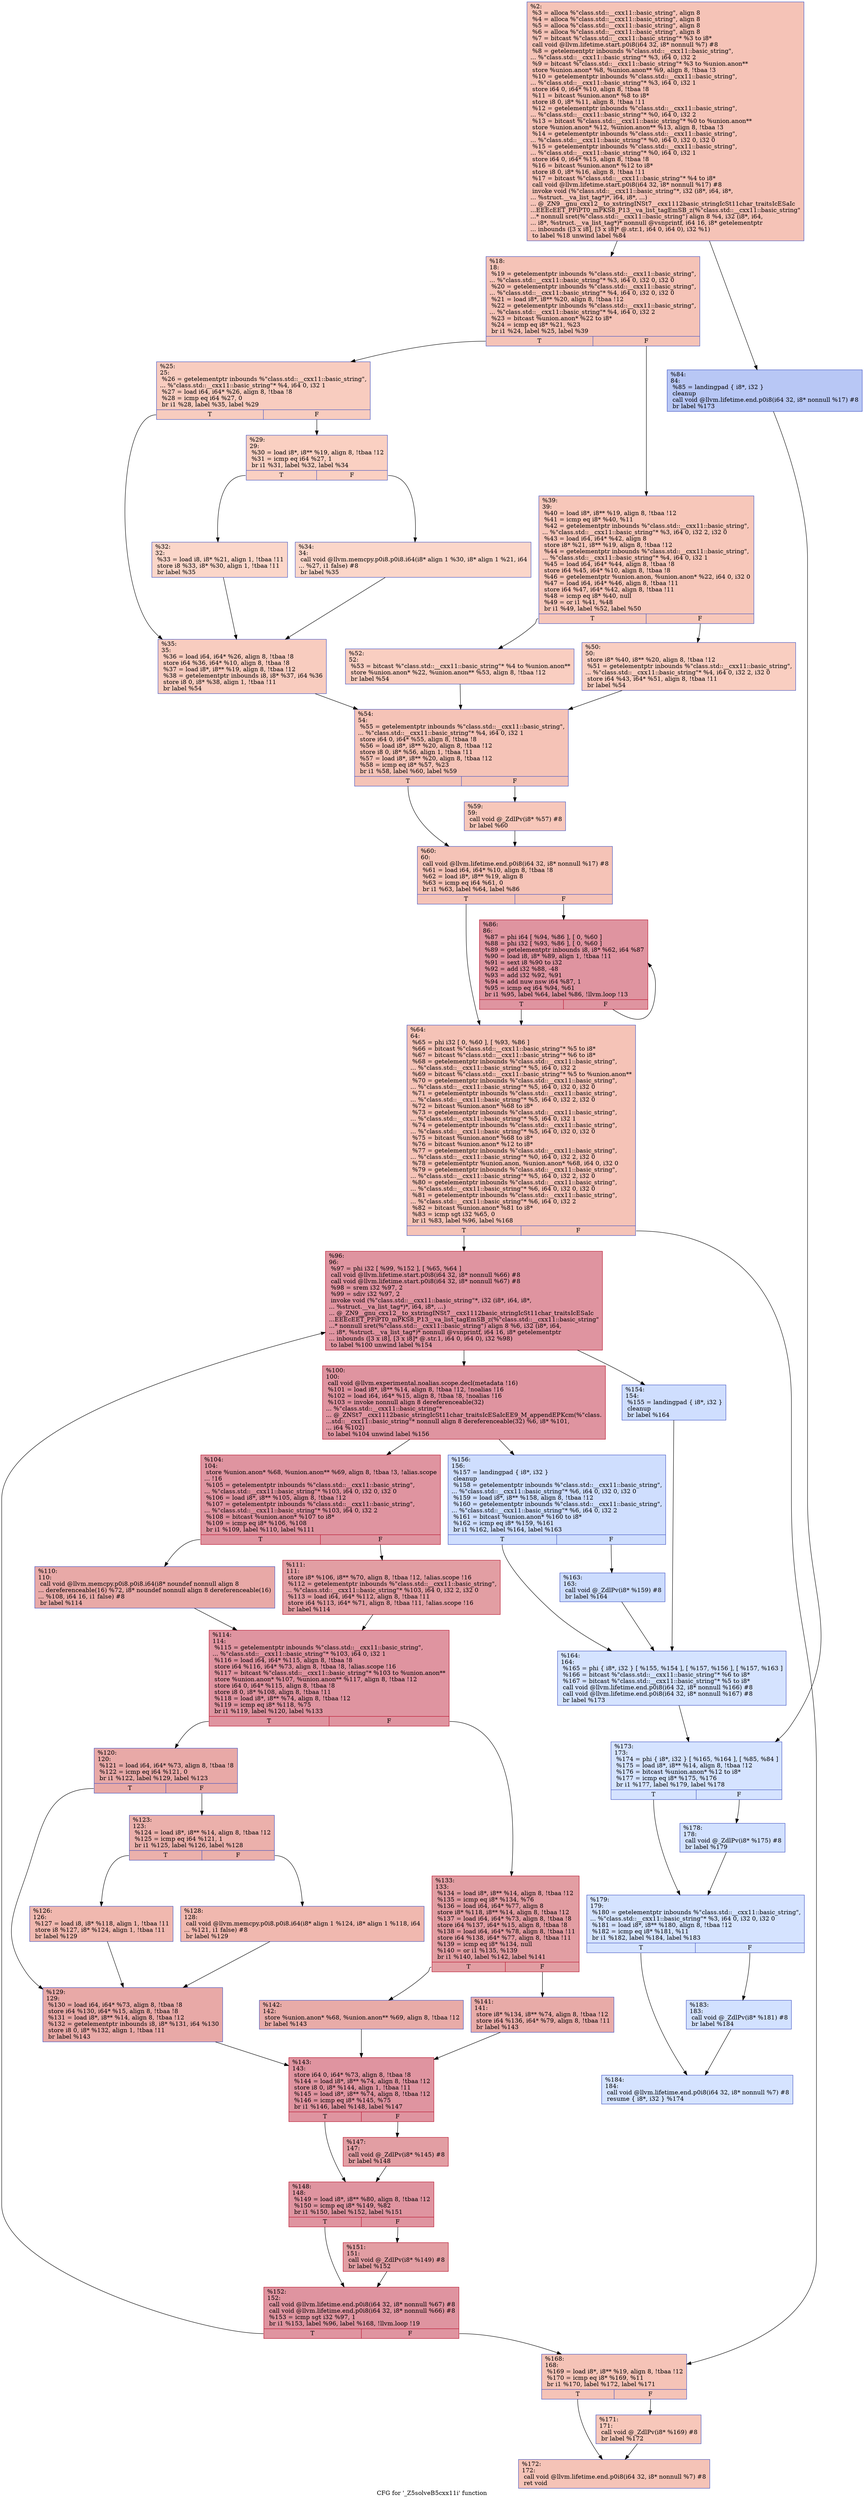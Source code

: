digraph "CFG for '_Z5solveB5cxx11i' function" {
	label="CFG for '_Z5solveB5cxx11i' function";

	Node0x55a9fb8dc350 [shape=record,color="#3d50c3ff", style=filled, fillcolor="#e8765c70",label="{%2:\l  %3 = alloca %\"class.std::__cxx11::basic_string\", align 8\l  %4 = alloca %\"class.std::__cxx11::basic_string\", align 8\l  %5 = alloca %\"class.std::__cxx11::basic_string\", align 8\l  %6 = alloca %\"class.std::__cxx11::basic_string\", align 8\l  %7 = bitcast %\"class.std::__cxx11::basic_string\"* %3 to i8*\l  call void @llvm.lifetime.start.p0i8(i64 32, i8* nonnull %7) #8\l  %8 = getelementptr inbounds %\"class.std::__cxx11::basic_string\",\l... %\"class.std::__cxx11::basic_string\"* %3, i64 0, i32 2\l  %9 = bitcast %\"class.std::__cxx11::basic_string\"* %3 to %union.anon**\l  store %union.anon* %8, %union.anon** %9, align 8, !tbaa !3\l  %10 = getelementptr inbounds %\"class.std::__cxx11::basic_string\",\l... %\"class.std::__cxx11::basic_string\"* %3, i64 0, i32 1\l  store i64 0, i64* %10, align 8, !tbaa !8\l  %11 = bitcast %union.anon* %8 to i8*\l  store i8 0, i8* %11, align 8, !tbaa !11\l  %12 = getelementptr inbounds %\"class.std::__cxx11::basic_string\",\l... %\"class.std::__cxx11::basic_string\"* %0, i64 0, i32 2\l  %13 = bitcast %\"class.std::__cxx11::basic_string\"* %0 to %union.anon**\l  store %union.anon* %12, %union.anon** %13, align 8, !tbaa !3\l  %14 = getelementptr inbounds %\"class.std::__cxx11::basic_string\",\l... %\"class.std::__cxx11::basic_string\"* %0, i64 0, i32 0, i32 0\l  %15 = getelementptr inbounds %\"class.std::__cxx11::basic_string\",\l... %\"class.std::__cxx11::basic_string\"* %0, i64 0, i32 1\l  store i64 0, i64* %15, align 8, !tbaa !8\l  %16 = bitcast %union.anon* %12 to i8*\l  store i8 0, i8* %16, align 8, !tbaa !11\l  %17 = bitcast %\"class.std::__cxx11::basic_string\"* %4 to i8*\l  call void @llvm.lifetime.start.p0i8(i64 32, i8* nonnull %17) #8\l  invoke void (%\"class.std::__cxx11::basic_string\"*, i32 (i8*, i64, i8*,\l... %struct.__va_list_tag*)*, i64, i8*, ...)\l... @_ZN9__gnu_cxx12__to_xstringINSt7__cxx1112basic_stringIcSt11char_traitsIcESaIc\l...EEEcEET_PFiPT0_mPKS8_P13__va_list_tagEmSB_z(%\"class.std::__cxx11::basic_string\"\l...* nonnull sret(%\"class.std::__cxx11::basic_string\") align 8 %4, i32 (i8*, i64,\l... i8*, %struct.__va_list_tag*)* nonnull @vsnprintf, i64 16, i8* getelementptr\l... inbounds ([3 x i8], [3 x i8]* @.str.1, i64 0, i64 0), i32 %1)\l          to label %18 unwind label %84\l}"];
	Node0x55a9fb8dc350 -> Node0x55a9fb8dfbb0;
	Node0x55a9fb8dc350 -> Node0x55a9fb8dfc40;
	Node0x55a9fb8dfbb0 [shape=record,color="#3d50c3ff", style=filled, fillcolor="#e8765c70",label="{%18:\l18:                                               \l  %19 = getelementptr inbounds %\"class.std::__cxx11::basic_string\",\l... %\"class.std::__cxx11::basic_string\"* %3, i64 0, i32 0, i32 0\l  %20 = getelementptr inbounds %\"class.std::__cxx11::basic_string\",\l... %\"class.std::__cxx11::basic_string\"* %4, i64 0, i32 0, i32 0\l  %21 = load i8*, i8** %20, align 8, !tbaa !12\l  %22 = getelementptr inbounds %\"class.std::__cxx11::basic_string\",\l... %\"class.std::__cxx11::basic_string\"* %4, i64 0, i32 2\l  %23 = bitcast %union.anon* %22 to i8*\l  %24 = icmp eq i8* %21, %23\l  br i1 %24, label %25, label %39\l|{<s0>T|<s1>F}}"];
	Node0x55a9fb8dfbb0:s0 -> Node0x55a9fb8e0290;
	Node0x55a9fb8dfbb0:s1 -> Node0x55a9fb8e0320;
	Node0x55a9fb8e0290 [shape=record,color="#3d50c3ff", style=filled, fillcolor="#f08b6e70",label="{%25:\l25:                                               \l  %26 = getelementptr inbounds %\"class.std::__cxx11::basic_string\",\l... %\"class.std::__cxx11::basic_string\"* %4, i64 0, i32 1\l  %27 = load i64, i64* %26, align 8, !tbaa !8\l  %28 = icmp eq i64 %27, 0\l  br i1 %28, label %35, label %29\l|{<s0>T|<s1>F}}"];
	Node0x55a9fb8e0290:s0 -> Node0x55a9fb8e0620;
	Node0x55a9fb8e0290:s1 -> Node0x55a9fb8e0670;
	Node0x55a9fb8e0670 [shape=record,color="#3d50c3ff", style=filled, fillcolor="#f3947570",label="{%29:\l29:                                               \l  %30 = load i8*, i8** %19, align 8, !tbaa !12\l  %31 = icmp eq i64 %27, 1\l  br i1 %31, label %32, label %34\l|{<s0>T|<s1>F}}"];
	Node0x55a9fb8e0670:s0 -> Node0x55a9fb8e0ef0;
	Node0x55a9fb8e0670:s1 -> Node0x55a9fb8e0f40;
	Node0x55a9fb8e0ef0 [shape=record,color="#3d50c3ff", style=filled, fillcolor="#f6a38570",label="{%32:\l32:                                               \l  %33 = load i8, i8* %21, align 1, !tbaa !11\l  store i8 %33, i8* %30, align 1, !tbaa !11\l  br label %35\l}"];
	Node0x55a9fb8e0ef0 -> Node0x55a9fb8e0620;
	Node0x55a9fb8e0f40 [shape=record,color="#3d50c3ff", style=filled, fillcolor="#f6a38570",label="{%34:\l34:                                               \l  call void @llvm.memcpy.p0i8.p0i8.i64(i8* align 1 %30, i8* align 1 %21, i64\l... %27, i1 false) #8\l  br label %35\l}"];
	Node0x55a9fb8e0f40 -> Node0x55a9fb8e0620;
	Node0x55a9fb8e0620 [shape=record,color="#3d50c3ff", style=filled, fillcolor="#f08b6e70",label="{%35:\l35:                                               \l  %36 = load i64, i64* %26, align 8, !tbaa !8\l  store i64 %36, i64* %10, align 8, !tbaa !8\l  %37 = load i8*, i8** %19, align 8, !tbaa !12\l  %38 = getelementptr inbounds i8, i8* %37, i64 %36\l  store i8 0, i8* %38, align 1, !tbaa !11\l  br label %54\l}"];
	Node0x55a9fb8e0620 -> Node0x55a9fb8e1a50;
	Node0x55a9fb8e0320 [shape=record,color="#3d50c3ff", style=filled, fillcolor="#ec7f6370",label="{%39:\l39:                                               \l  %40 = load i8*, i8** %19, align 8, !tbaa !12\l  %41 = icmp eq i8* %40, %11\l  %42 = getelementptr inbounds %\"class.std::__cxx11::basic_string\",\l... %\"class.std::__cxx11::basic_string\"* %3, i64 0, i32 2, i32 0\l  %43 = load i64, i64* %42, align 8\l  store i8* %21, i8** %19, align 8, !tbaa !12\l  %44 = getelementptr inbounds %\"class.std::__cxx11::basic_string\",\l... %\"class.std::__cxx11::basic_string\"* %4, i64 0, i32 1\l  %45 = load i64, i64* %44, align 8, !tbaa !8\l  store i64 %45, i64* %10, align 8, !tbaa !8\l  %46 = getelementptr %union.anon, %union.anon* %22, i64 0, i32 0\l  %47 = load i64, i64* %46, align 8, !tbaa !11\l  store i64 %47, i64* %42, align 8, !tbaa !11\l  %48 = icmp eq i8* %40, null\l  %49 = or i1 %41, %48\l  br i1 %49, label %52, label %50\l|{<s0>T|<s1>F}}"];
	Node0x55a9fb8e0320:s0 -> Node0x55a9fb8e21b0;
	Node0x55a9fb8e0320:s1 -> Node0x55a9fb8e2200;
	Node0x55a9fb8e2200 [shape=record,color="#3d50c3ff", style=filled, fillcolor="#f2907270",label="{%50:\l50:                                               \l  store i8* %40, i8** %20, align 8, !tbaa !12\l  %51 = getelementptr inbounds %\"class.std::__cxx11::basic_string\",\l... %\"class.std::__cxx11::basic_string\"* %4, i64 0, i32 2, i32 0\l  store i64 %43, i64* %51, align 8, !tbaa !11\l  br label %54\l}"];
	Node0x55a9fb8e2200 -> Node0x55a9fb8e1a50;
	Node0x55a9fb8e21b0 [shape=record,color="#3d50c3ff", style=filled, fillcolor="#f2907270",label="{%52:\l52:                                               \l  %53 = bitcast %\"class.std::__cxx11::basic_string\"* %4 to %union.anon**\l  store %union.anon* %22, %union.anon** %53, align 8, !tbaa !12\l  br label %54\l}"];
	Node0x55a9fb8e21b0 -> Node0x55a9fb8e1a50;
	Node0x55a9fb8e1a50 [shape=record,color="#3d50c3ff", style=filled, fillcolor="#e8765c70",label="{%54:\l54:                                               \l  %55 = getelementptr inbounds %\"class.std::__cxx11::basic_string\",\l... %\"class.std::__cxx11::basic_string\"* %4, i64 0, i32 1\l  store i64 0, i64* %55, align 8, !tbaa !8\l  %56 = load i8*, i8** %20, align 8, !tbaa !12\l  store i8 0, i8* %56, align 1, !tbaa !11\l  %57 = load i8*, i8** %20, align 8, !tbaa !12\l  %58 = icmp eq i8* %57, %23\l  br i1 %58, label %60, label %59\l|{<s0>T|<s1>F}}"];
	Node0x55a9fb8e1a50:s0 -> Node0x55a9fb8e2a30;
	Node0x55a9fb8e1a50:s1 -> Node0x55a9fb8e2a80;
	Node0x55a9fb8e2a80 [shape=record,color="#3d50c3ff", style=filled, fillcolor="#ec7f6370",label="{%59:\l59:                                               \l  call void @_ZdlPv(i8* %57) #8\l  br label %60\l}"];
	Node0x55a9fb8e2a80 -> Node0x55a9fb8e2a30;
	Node0x55a9fb8e2a30 [shape=record,color="#3d50c3ff", style=filled, fillcolor="#e8765c70",label="{%60:\l60:                                               \l  call void @llvm.lifetime.end.p0i8(i64 32, i8* nonnull %17) #8\l  %61 = load i64, i64* %10, align 8, !tbaa !8\l  %62 = load i8*, i8** %19, align 8\l  %63 = icmp eq i64 %61, 0\l  br i1 %63, label %64, label %86\l|{<s0>T|<s1>F}}"];
	Node0x55a9fb8e2a30:s0 -> Node0x55a9fb8e3200;
	Node0x55a9fb8e2a30:s1 -> Node0x55a9fb8e3250;
	Node0x55a9fb8e3200 [shape=record,color="#3d50c3ff", style=filled, fillcolor="#e8765c70",label="{%64:\l64:                                               \l  %65 = phi i32 [ 0, %60 ], [ %93, %86 ]\l  %66 = bitcast %\"class.std::__cxx11::basic_string\"* %5 to i8*\l  %67 = bitcast %\"class.std::__cxx11::basic_string\"* %6 to i8*\l  %68 = getelementptr inbounds %\"class.std::__cxx11::basic_string\",\l... %\"class.std::__cxx11::basic_string\"* %5, i64 0, i32 2\l  %69 = bitcast %\"class.std::__cxx11::basic_string\"* %5 to %union.anon**\l  %70 = getelementptr inbounds %\"class.std::__cxx11::basic_string\",\l... %\"class.std::__cxx11::basic_string\"* %5, i64 0, i32 0, i32 0\l  %71 = getelementptr inbounds %\"class.std::__cxx11::basic_string\",\l... %\"class.std::__cxx11::basic_string\"* %5, i64 0, i32 2, i32 0\l  %72 = bitcast %union.anon* %68 to i8*\l  %73 = getelementptr inbounds %\"class.std::__cxx11::basic_string\",\l... %\"class.std::__cxx11::basic_string\"* %5, i64 0, i32 1\l  %74 = getelementptr inbounds %\"class.std::__cxx11::basic_string\",\l... %\"class.std::__cxx11::basic_string\"* %5, i64 0, i32 0, i32 0\l  %75 = bitcast %union.anon* %68 to i8*\l  %76 = bitcast %union.anon* %12 to i8*\l  %77 = getelementptr inbounds %\"class.std::__cxx11::basic_string\",\l... %\"class.std::__cxx11::basic_string\"* %0, i64 0, i32 2, i32 0\l  %78 = getelementptr %union.anon, %union.anon* %68, i64 0, i32 0\l  %79 = getelementptr inbounds %\"class.std::__cxx11::basic_string\",\l... %\"class.std::__cxx11::basic_string\"* %5, i64 0, i32 2, i32 0\l  %80 = getelementptr inbounds %\"class.std::__cxx11::basic_string\",\l... %\"class.std::__cxx11::basic_string\"* %6, i64 0, i32 0, i32 0\l  %81 = getelementptr inbounds %\"class.std::__cxx11::basic_string\",\l... %\"class.std::__cxx11::basic_string\"* %6, i64 0, i32 2\l  %82 = bitcast %union.anon* %81 to i8*\l  %83 = icmp sgt i32 %65, 0\l  br i1 %83, label %96, label %168\l|{<s0>T|<s1>F}}"];
	Node0x55a9fb8e3200:s0 -> Node0x55a9fb8e43f0;
	Node0x55a9fb8e3200:s1 -> Node0x55a9fb8e4440;
	Node0x55a9fb8dfc40 [shape=record,color="#3d50c3ff", style=filled, fillcolor="#5f7fe870",label="{%84:\l84:                                               \l  %85 = landingpad \{ i8*, i32 \}\l          cleanup\l  call void @llvm.lifetime.end.p0i8(i64 32, i8* nonnull %17) #8\l  br label %173\l}"];
	Node0x55a9fb8dfc40 -> Node0x55a9fb8e47a0;
	Node0x55a9fb8e3250 [shape=record,color="#b70d28ff", style=filled, fillcolor="#b70d2870",label="{%86:\l86:                                               \l  %87 = phi i64 [ %94, %86 ], [ 0, %60 ]\l  %88 = phi i32 [ %93, %86 ], [ 0, %60 ]\l  %89 = getelementptr inbounds i8, i8* %62, i64 %87\l  %90 = load i8, i8* %89, align 1, !tbaa !11\l  %91 = sext i8 %90 to i32\l  %92 = add i32 %88, -48\l  %93 = add i32 %92, %91\l  %94 = add nuw nsw i64 %87, 1\l  %95 = icmp eq i64 %94, %61\l  br i1 %95, label %64, label %86, !llvm.loop !13\l|{<s0>T|<s1>F}}"];
	Node0x55a9fb8e3250:s0 -> Node0x55a9fb8e3200;
	Node0x55a9fb8e3250:s1 -> Node0x55a9fb8e3250;
	Node0x55a9fb8e43f0 [shape=record,color="#b70d28ff", style=filled, fillcolor="#b70d2870",label="{%96:\l96:                                               \l  %97 = phi i32 [ %99, %152 ], [ %65, %64 ]\l  call void @llvm.lifetime.start.p0i8(i64 32, i8* nonnull %66) #8\l  call void @llvm.lifetime.start.p0i8(i64 32, i8* nonnull %67) #8\l  %98 = srem i32 %97, 2\l  %99 = sdiv i32 %97, 2\l  invoke void (%\"class.std::__cxx11::basic_string\"*, i32 (i8*, i64, i8*,\l... %struct.__va_list_tag*)*, i64, i8*, ...)\l... @_ZN9__gnu_cxx12__to_xstringINSt7__cxx1112basic_stringIcSt11char_traitsIcESaIc\l...EEEcEET_PFiPT0_mPKS8_P13__va_list_tagEmSB_z(%\"class.std::__cxx11::basic_string\"\l...* nonnull sret(%\"class.std::__cxx11::basic_string\") align 8 %6, i32 (i8*, i64,\l... i8*, %struct.__va_list_tag*)* nonnull @vsnprintf, i64 16, i8* getelementptr\l... inbounds ([3 x i8], [3 x i8]* @.str.1, i64 0, i64 0), i32 %98)\l          to label %100 unwind label %154\l}"];
	Node0x55a9fb8e43f0 -> Node0x55a9fb8e5450;
	Node0x55a9fb8e43f0 -> Node0x55a9fb8e54a0;
	Node0x55a9fb8e5450 [shape=record,color="#b70d28ff", style=filled, fillcolor="#b70d2870",label="{%100:\l100:                                              \l  call void @llvm.experimental.noalias.scope.decl(metadata !16)\l  %101 = load i8*, i8** %14, align 8, !tbaa !12, !noalias !16\l  %102 = load i64, i64* %15, align 8, !tbaa !8, !noalias !16\l  %103 = invoke nonnull align 8 dereferenceable(32)\l... %\"class.std::__cxx11::basic_string\"*\l... @_ZNSt7__cxx1112basic_stringIcSt11char_traitsIcESaIcEE9_M_appendEPKcm(%\"class.\l...std::__cxx11::basic_string\"* nonnull align 8 dereferenceable(32) %6, i8* %101,\l... i64 %102)\l          to label %104 unwind label %156\l}"];
	Node0x55a9fb8e5450 -> Node0x55a9fb8e65d0;
	Node0x55a9fb8e5450 -> Node0x55a9fb8e6660;
	Node0x55a9fb8e65d0 [shape=record,color="#b70d28ff", style=filled, fillcolor="#b70d2870",label="{%104:\l104:                                              \l  store %union.anon* %68, %union.anon** %69, align 8, !tbaa !3, !alias.scope\l... !16\l  %105 = getelementptr inbounds %\"class.std::__cxx11::basic_string\",\l... %\"class.std::__cxx11::basic_string\"* %103, i64 0, i32 0, i32 0\l  %106 = load i8*, i8** %105, align 8, !tbaa !12\l  %107 = getelementptr inbounds %\"class.std::__cxx11::basic_string\",\l... %\"class.std::__cxx11::basic_string\"* %103, i64 0, i32 2\l  %108 = bitcast %union.anon* %107 to i8*\l  %109 = icmp eq i8* %106, %108\l  br i1 %109, label %110, label %111\l|{<s0>T|<s1>F}}"];
	Node0x55a9fb8e65d0:s0 -> Node0x55a9fb8e6530;
	Node0x55a9fb8e65d0:s1 -> Node0x55a9fb8e6d10;
	Node0x55a9fb8e6530 [shape=record,color="#3d50c3ff", style=filled, fillcolor="#ca3b3770",label="{%110:\l110:                                              \l  call void @llvm.memcpy.p0i8.p0i8.i64(i8* noundef nonnull align 8\l... dereferenceable(16) %72, i8* noundef nonnull align 8 dereferenceable(16)\l... %108, i64 16, i1 false) #8\l  br label %114\l}"];
	Node0x55a9fb8e6530 -> Node0x55a9fb8e7080;
	Node0x55a9fb8e6d10 [shape=record,color="#b70d28ff", style=filled, fillcolor="#be242e70",label="{%111:\l111:                                              \l  store i8* %106, i8** %70, align 8, !tbaa !12, !alias.scope !16\l  %112 = getelementptr inbounds %\"class.std::__cxx11::basic_string\",\l... %\"class.std::__cxx11::basic_string\"* %103, i64 0, i32 2, i32 0\l  %113 = load i64, i64* %112, align 8, !tbaa !11\l  store i64 %113, i64* %71, align 8, !tbaa !11, !alias.scope !16\l  br label %114\l}"];
	Node0x55a9fb8e6d10 -> Node0x55a9fb8e7080;
	Node0x55a9fb8e7080 [shape=record,color="#b70d28ff", style=filled, fillcolor="#b70d2870",label="{%114:\l114:                                              \l  %115 = getelementptr inbounds %\"class.std::__cxx11::basic_string\",\l... %\"class.std::__cxx11::basic_string\"* %103, i64 0, i32 1\l  %116 = load i64, i64* %115, align 8, !tbaa !8\l  store i64 %116, i64* %73, align 8, !tbaa !8, !alias.scope !16\l  %117 = bitcast %\"class.std::__cxx11::basic_string\"* %103 to %union.anon**\l  store %union.anon* %107, %union.anon** %117, align 8, !tbaa !12\l  store i64 0, i64* %115, align 8, !tbaa !8\l  store i8 0, i8* %108, align 8, !tbaa !11\l  %118 = load i8*, i8** %74, align 8, !tbaa !12\l  %119 = icmp eq i8* %118, %75\l  br i1 %119, label %120, label %133\l|{<s0>T|<s1>F}}"];
	Node0x55a9fb8e7080:s0 -> Node0x55a9fb8e7940;
	Node0x55a9fb8e7080:s1 -> Node0x55a9fb8e79d0;
	Node0x55a9fb8e7940 [shape=record,color="#3d50c3ff", style=filled, fillcolor="#ca3b3770",label="{%120:\l120:                                              \l  %121 = load i64, i64* %73, align 8, !tbaa !8\l  %122 = icmp eq i64 %121, 0\l  br i1 %122, label %129, label %123\l|{<s0>T|<s1>F}}"];
	Node0x55a9fb8e7940:s0 -> Node0x55a9fb8e7c10;
	Node0x55a9fb8e7940:s1 -> Node0x55a9fb8e7c60;
	Node0x55a9fb8e7c60 [shape=record,color="#3d50c3ff", style=filled, fillcolor="#d24b4070",label="{%123:\l123:                                              \l  %124 = load i8*, i8** %14, align 8, !tbaa !12\l  %125 = icmp eq i64 %121, 1\l  br i1 %125, label %126, label %128\l|{<s0>T|<s1>F}}"];
	Node0x55a9fb8e7c60:s0 -> Node0x55a9fb8e7ea0;
	Node0x55a9fb8e7c60:s1 -> Node0x55a9fb8e7ef0;
	Node0x55a9fb8e7ea0 [shape=record,color="#3d50c3ff", style=filled, fillcolor="#dc5d4a70",label="{%126:\l126:                                              \l  %127 = load i8, i8* %118, align 1, !tbaa !11\l  store i8 %127, i8* %124, align 1, !tbaa !11\l  br label %129\l}"];
	Node0x55a9fb8e7ea0 -> Node0x55a9fb8e7c10;
	Node0x55a9fb8e7ef0 [shape=record,color="#3d50c3ff", style=filled, fillcolor="#dc5d4a70",label="{%128:\l128:                                              \l  call void @llvm.memcpy.p0i8.p0i8.i64(i8* align 1 %124, i8* align 1 %118, i64\l... %121, i1 false) #8\l  br label %129\l}"];
	Node0x55a9fb8e7ef0 -> Node0x55a9fb8e7c10;
	Node0x55a9fb8e7c10 [shape=record,color="#3d50c3ff", style=filled, fillcolor="#ca3b3770",label="{%129:\l129:                                              \l  %130 = load i64, i64* %73, align 8, !tbaa !8\l  store i64 %130, i64* %15, align 8, !tbaa !8\l  %131 = load i8*, i8** %14, align 8, !tbaa !12\l  %132 = getelementptr inbounds i8, i8* %131, i64 %130\l  store i8 0, i8* %132, align 1, !tbaa !11\l  br label %143\l}"];
	Node0x55a9fb8e7c10 -> Node0x55a9fb8e9850;
	Node0x55a9fb8e79d0 [shape=record,color="#b70d28ff", style=filled, fillcolor="#be242e70",label="{%133:\l133:                                              \l  %134 = load i8*, i8** %14, align 8, !tbaa !12\l  %135 = icmp eq i8* %134, %76\l  %136 = load i64, i64* %77, align 8\l  store i8* %118, i8** %14, align 8, !tbaa !12\l  %137 = load i64, i64* %73, align 8, !tbaa !8\l  store i64 %137, i64* %15, align 8, !tbaa !8\l  %138 = load i64, i64* %78, align 8, !tbaa !11\l  store i64 %138, i64* %77, align 8, !tbaa !11\l  %139 = icmp eq i8* %134, null\l  %140 = or i1 %135, %139\l  br i1 %140, label %142, label %141\l|{<s0>T|<s1>F}}"];
	Node0x55a9fb8e79d0:s0 -> Node0x55a9fb8e9e30;
	Node0x55a9fb8e79d0:s1 -> Node0x55a9fb8e9e80;
	Node0x55a9fb8e9e80 [shape=record,color="#3d50c3ff", style=filled, fillcolor="#cc403a70",label="{%141:\l141:                                              \l  store i8* %134, i8** %74, align 8, !tbaa !12\l  store i64 %136, i64* %79, align 8, !tbaa !11\l  br label %143\l}"];
	Node0x55a9fb8e9e80 -> Node0x55a9fb8e9850;
	Node0x55a9fb8e9e30 [shape=record,color="#3d50c3ff", style=filled, fillcolor="#cc403a70",label="{%142:\l142:                                              \l  store %union.anon* %68, %union.anon** %69, align 8, !tbaa !12\l  br label %143\l}"];
	Node0x55a9fb8e9e30 -> Node0x55a9fb8e9850;
	Node0x55a9fb8e9850 [shape=record,color="#b70d28ff", style=filled, fillcolor="#b70d2870",label="{%143:\l143:                                              \l  store i64 0, i64* %73, align 8, !tbaa !8\l  %144 = load i8*, i8** %74, align 8, !tbaa !12\l  store i8 0, i8* %144, align 1, !tbaa !11\l  %145 = load i8*, i8** %74, align 8, !tbaa !12\l  %146 = icmp eq i8* %145, %75\l  br i1 %146, label %148, label %147\l|{<s0>T|<s1>F}}"];
	Node0x55a9fb8e9850:s0 -> Node0x55a9fb8ea4a0;
	Node0x55a9fb8e9850:s1 -> Node0x55a9fb8ea4f0;
	Node0x55a9fb8ea4f0 [shape=record,color="#b70d28ff", style=filled, fillcolor="#be242e70",label="{%147:\l147:                                              \l  call void @_ZdlPv(i8* %145) #8\l  br label %148\l}"];
	Node0x55a9fb8ea4f0 -> Node0x55a9fb8ea4a0;
	Node0x55a9fb8ea4a0 [shape=record,color="#b70d28ff", style=filled, fillcolor="#b70d2870",label="{%148:\l148:                                              \l  %149 = load i8*, i8** %80, align 8, !tbaa !12\l  %150 = icmp eq i8* %149, %82\l  br i1 %150, label %152, label %151\l|{<s0>T|<s1>F}}"];
	Node0x55a9fb8ea4a0:s0 -> Node0x55a9fb8e4eb0;
	Node0x55a9fb8ea4a0:s1 -> Node0x55a9fb8ea850;
	Node0x55a9fb8ea850 [shape=record,color="#b70d28ff", style=filled, fillcolor="#be242e70",label="{%151:\l151:                                              \l  call void @_ZdlPv(i8* %149) #8\l  br label %152\l}"];
	Node0x55a9fb8ea850 -> Node0x55a9fb8e4eb0;
	Node0x55a9fb8e4eb0 [shape=record,color="#b70d28ff", style=filled, fillcolor="#b70d2870",label="{%152:\l152:                                              \l  call void @llvm.lifetime.end.p0i8(i64 32, i8* nonnull %67) #8\l  call void @llvm.lifetime.end.p0i8(i64 32, i8* nonnull %66) #8\l  %153 = icmp sgt i32 %97, 1\l  br i1 %153, label %96, label %168, !llvm.loop !19\l|{<s0>T|<s1>F}}"];
	Node0x55a9fb8e4eb0:s0 -> Node0x55a9fb8e43f0;
	Node0x55a9fb8e4eb0:s1 -> Node0x55a9fb8e4440;
	Node0x55a9fb8e54a0 [shape=record,color="#3d50c3ff", style=filled, fillcolor="#93b5fe70",label="{%154:\l154:                                              \l  %155 = landingpad \{ i8*, i32 \}\l          cleanup\l  br label %164\l}"];
	Node0x55a9fb8e54a0 -> Node0x55a9fb8eaf40;
	Node0x55a9fb8e6660 [shape=record,color="#3d50c3ff", style=filled, fillcolor="#93b5fe70",label="{%156:\l156:                                              \l  %157 = landingpad \{ i8*, i32 \}\l          cleanup\l  %158 = getelementptr inbounds %\"class.std::__cxx11::basic_string\",\l... %\"class.std::__cxx11::basic_string\"* %6, i64 0, i32 0, i32 0\l  %159 = load i8*, i8** %158, align 8, !tbaa !12\l  %160 = getelementptr inbounds %\"class.std::__cxx11::basic_string\",\l... %\"class.std::__cxx11::basic_string\"* %6, i64 0, i32 2\l  %161 = bitcast %union.anon* %160 to i8*\l  %162 = icmp eq i8* %159, %161\l  br i1 %162, label %164, label %163\l|{<s0>T|<s1>F}}"];
	Node0x55a9fb8e6660:s0 -> Node0x55a9fb8eaf40;
	Node0x55a9fb8e6660:s1 -> Node0x55a9fb8eb380;
	Node0x55a9fb8eb380 [shape=record,color="#3d50c3ff", style=filled, fillcolor="#8caffe70",label="{%163:\l163:                                              \l  call void @_ZdlPv(i8* %159) #8\l  br label %164\l}"];
	Node0x55a9fb8eb380 -> Node0x55a9fb8eaf40;
	Node0x55a9fb8eaf40 [shape=record,color="#3d50c3ff", style=filled, fillcolor="#a1c0ff70",label="{%164:\l164:                                              \l  %165 = phi \{ i8*, i32 \} [ %155, %154 ], [ %157, %156 ], [ %157, %163 ]\l  %166 = bitcast %\"class.std::__cxx11::basic_string\"* %6 to i8*\l  %167 = bitcast %\"class.std::__cxx11::basic_string\"* %5 to i8*\l  call void @llvm.lifetime.end.p0i8(i64 32, i8* nonnull %166) #8\l  call void @llvm.lifetime.end.p0i8(i64 32, i8* nonnull %167) #8\l  br label %173\l}"];
	Node0x55a9fb8eaf40 -> Node0x55a9fb8e47a0;
	Node0x55a9fb8e4440 [shape=record,color="#3d50c3ff", style=filled, fillcolor="#e8765c70",label="{%168:\l168:                                              \l  %169 = load i8*, i8** %19, align 8, !tbaa !12\l  %170 = icmp eq i8* %169, %11\l  br i1 %170, label %172, label %171\l|{<s0>T|<s1>F}}"];
	Node0x55a9fb8e4440:s0 -> Node0x55a9fb8ebbc0;
	Node0x55a9fb8e4440:s1 -> Node0x55a9fb8ebc10;
	Node0x55a9fb8ebc10 [shape=record,color="#3d50c3ff", style=filled, fillcolor="#ec7f6370",label="{%171:\l171:                                              \l  call void @_ZdlPv(i8* %169) #8\l  br label %172\l}"];
	Node0x55a9fb8ebc10 -> Node0x55a9fb8ebbc0;
	Node0x55a9fb8ebbc0 [shape=record,color="#3d50c3ff", style=filled, fillcolor="#e8765c70",label="{%172:\l172:                                              \l  call void @llvm.lifetime.end.p0i8(i64 32, i8* nonnull %7) #8\l  ret void\l}"];
	Node0x55a9fb8e47a0 [shape=record,color="#3d50c3ff", style=filled, fillcolor="#a1c0ff70",label="{%173:\l173:                                              \l  %174 = phi \{ i8*, i32 \} [ %165, %164 ], [ %85, %84 ]\l  %175 = load i8*, i8** %14, align 8, !tbaa !12\l  %176 = bitcast %union.anon* %12 to i8*\l  %177 = icmp eq i8* %175, %176\l  br i1 %177, label %179, label %178\l|{<s0>T|<s1>F}}"];
	Node0x55a9fb8e47a0:s0 -> Node0x55a9fb8ec230;
	Node0x55a9fb8e47a0:s1 -> Node0x55a9fb8ec280;
	Node0x55a9fb8ec280 [shape=record,color="#3d50c3ff", style=filled, fillcolor="#9abbff70",label="{%178:\l178:                                              \l  call void @_ZdlPv(i8* %175) #8\l  br label %179\l}"];
	Node0x55a9fb8ec280 -> Node0x55a9fb8ec230;
	Node0x55a9fb8ec230 [shape=record,color="#3d50c3ff", style=filled, fillcolor="#a1c0ff70",label="{%179:\l179:                                              \l  %180 = getelementptr inbounds %\"class.std::__cxx11::basic_string\",\l... %\"class.std::__cxx11::basic_string\"* %3, i64 0, i32 0, i32 0\l  %181 = load i8*, i8** %180, align 8, !tbaa !12\l  %182 = icmp eq i8* %181, %11\l  br i1 %182, label %184, label %183\l|{<s0>T|<s1>F}}"];
	Node0x55a9fb8ec230:s0 -> Node0x55a9fb8ec6c0;
	Node0x55a9fb8ec230:s1 -> Node0x55a9fb8ec710;
	Node0x55a9fb8ec710 [shape=record,color="#3d50c3ff", style=filled, fillcolor="#9abbff70",label="{%183:\l183:                                              \l  call void @_ZdlPv(i8* %181) #8\l  br label %184\l}"];
	Node0x55a9fb8ec710 -> Node0x55a9fb8ec6c0;
	Node0x55a9fb8ec6c0 [shape=record,color="#3d50c3ff", style=filled, fillcolor="#a1c0ff70",label="{%184:\l184:                                              \l  call void @llvm.lifetime.end.p0i8(i64 32, i8* nonnull %7) #8\l  resume \{ i8*, i32 \} %174\l}"];
}
